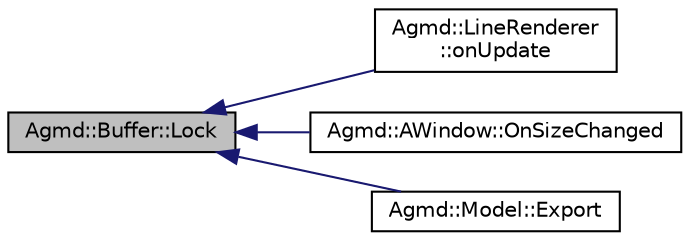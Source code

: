 digraph "Agmd::Buffer::Lock"
{
  edge [fontname="Helvetica",fontsize="10",labelfontname="Helvetica",labelfontsize="10"];
  node [fontname="Helvetica",fontsize="10",shape=record];
  rankdir="LR";
  Node1 [label="Agmd::Buffer::Lock",height=0.2,width=0.4,color="black", fillcolor="grey75", style="filled" fontcolor="black"];
  Node1 -> Node2 [dir="back",color="midnightblue",fontsize="10",style="solid"];
  Node2 [label="Agmd::LineRenderer\l::onUpdate",height=0.2,width=0.4,color="black", fillcolor="white", style="filled",URL="$class_agmd_1_1_line_renderer.html#a15870f58e43918b31fc3be61b6b3e825"];
  Node1 -> Node3 [dir="back",color="midnightblue",fontsize="10",style="solid"];
  Node3 [label="Agmd::AWindow::OnSizeChanged",height=0.2,width=0.4,color="black", fillcolor="white", style="filled",URL="$class_agmd_1_1_a_window.html#a3350ddebc8fea2807968939d8a30b059"];
  Node1 -> Node4 [dir="back",color="midnightblue",fontsize="10",style="solid"];
  Node4 [label="Agmd::Model::Export",height=0.2,width=0.4,color="black", fillcolor="white", style="filled",URL="$class_agmd_1_1_model.html#a539bce37aa4afb469ce09d84851de96b"];
}
